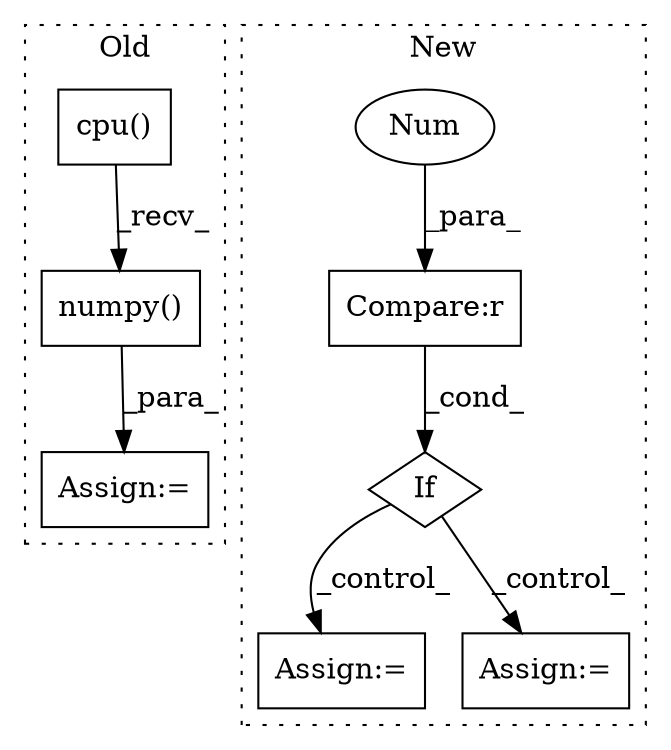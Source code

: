 digraph G {
subgraph cluster0 {
1 [label="numpy()" a="75" s="6789" l="32" shape="box"];
4 [label="cpu()" a="75" s="6789" l="15" shape="box"];
8 [label="Assign:=" a="68" s="6781" l="3" shape="box"];
label = "Old";
style="dotted";
}
subgraph cluster1 {
2 [label="If" a="96" s="6941" l="3" shape="diamond"];
3 [label="Assign:=" a="68" s="6995" l="3" shape="box"];
5 [label="Assign:=" a="68" s="7122" l="3" shape="box"];
6 [label="Compare:r" a="40" s="6944" l="24" shape="box"];
7 [label="Num" a="76" s="6967" l="1" shape="ellipse"];
label = "New";
style="dotted";
}
1 -> 8 [label="_para_"];
2 -> 3 [label="_control_"];
2 -> 5 [label="_control_"];
4 -> 1 [label="_recv_"];
6 -> 2 [label="_cond_"];
7 -> 6 [label="_para_"];
}